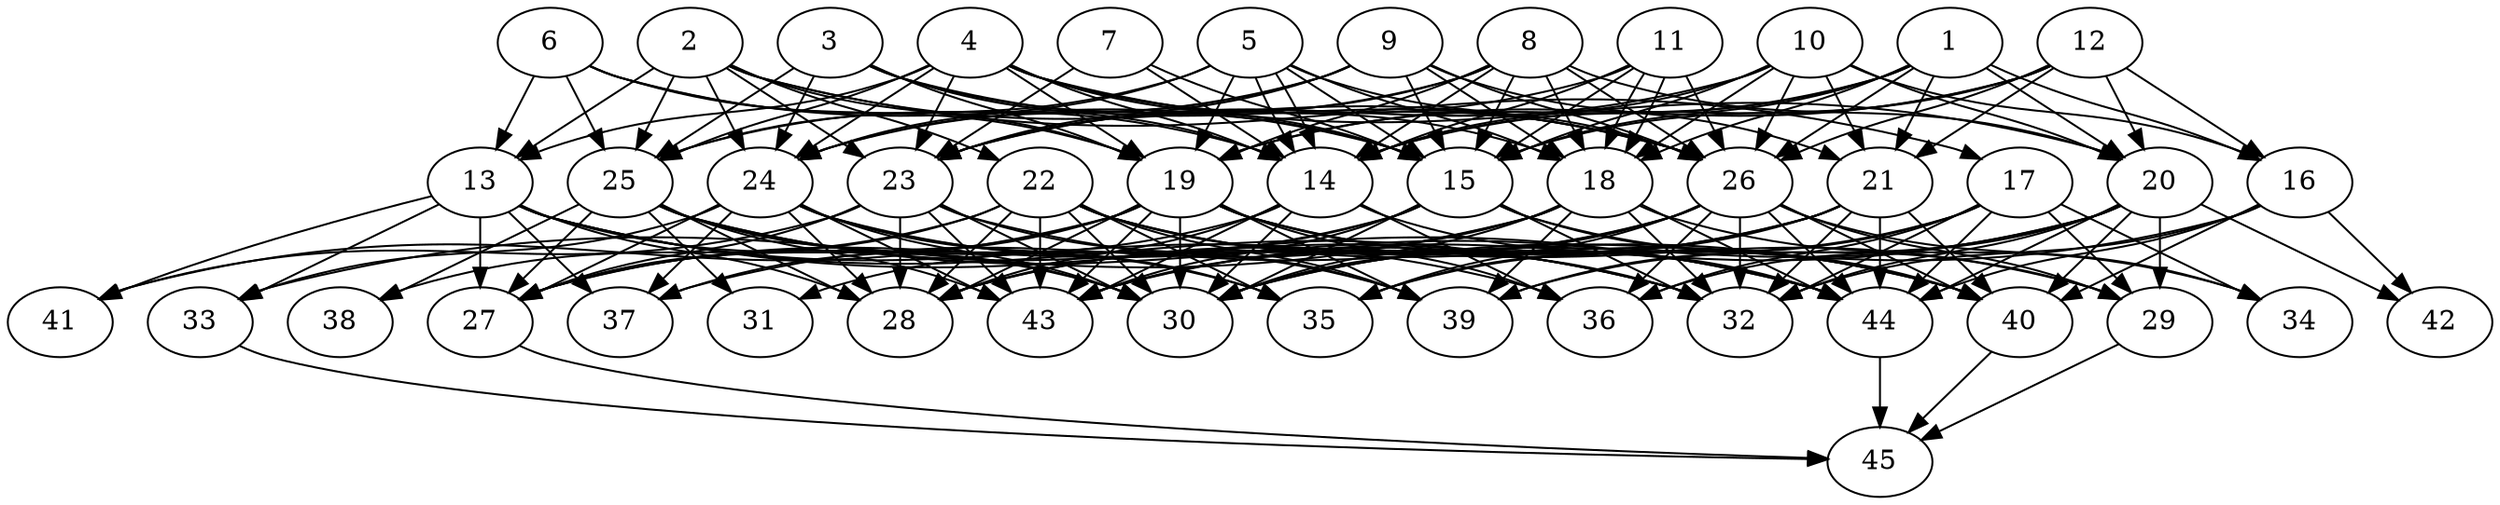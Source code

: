 // DAG automatically generated by daggen at Thu Oct  3 14:07:24 2019
// ./daggen --dot -n 45 --ccr 0.4 --fat 0.7 --regular 0.5 --density 0.9 --mindata 5242880 --maxdata 52428800 
digraph G {
  1 [size="79157760", alpha="0.07", expect_size="31663104"] 
  1 -> 14 [size ="31663104"]
  1 -> 15 [size ="31663104"]
  1 -> 16 [size ="31663104"]
  1 -> 18 [size ="31663104"]
  1 -> 19 [size ="31663104"]
  1 -> 20 [size ="31663104"]
  1 -> 21 [size ="31663104"]
  1 -> 26 [size ="31663104"]
  2 [size="52474880", alpha="0.04", expect_size="20989952"] 
  2 -> 13 [size ="20989952"]
  2 -> 17 [size ="20989952"]
  2 -> 19 [size ="20989952"]
  2 -> 22 [size ="20989952"]
  2 -> 23 [size ="20989952"]
  2 -> 24 [size ="20989952"]
  2 -> 25 [size ="20989952"]
  2 -> 26 [size ="20989952"]
  3 [size="98754560", alpha="0.19", expect_size="39501824"] 
  3 -> 14 [size ="39501824"]
  3 -> 15 [size ="39501824"]
  3 -> 19 [size ="39501824"]
  3 -> 24 [size ="39501824"]
  3 -> 25 [size ="39501824"]
  3 -> 26 [size ="39501824"]
  4 [size="41285120", alpha="0.02", expect_size="16514048"] 
  4 -> 13 [size ="16514048"]
  4 -> 14 [size ="16514048"]
  4 -> 15 [size ="16514048"]
  4 -> 18 [size ="16514048"]
  4 -> 19 [size ="16514048"]
  4 -> 20 [size ="16514048"]
  4 -> 23 [size ="16514048"]
  4 -> 24 [size ="16514048"]
  4 -> 25 [size ="16514048"]
  4 -> 26 [size ="16514048"]
  5 [size="30510080", alpha="0.17", expect_size="12204032"] 
  5 -> 14 [size ="12204032"]
  5 -> 14 [size ="12204032"]
  5 -> 15 [size ="12204032"]
  5 -> 18 [size ="12204032"]
  5 -> 19 [size ="12204032"]
  5 -> 24 [size ="12204032"]
  5 -> 25 [size ="12204032"]
  5 -> 26 [size ="12204032"]
  6 [size="130199040", alpha="0.03", expect_size="52079616"] 
  6 -> 13 [size ="52079616"]
  6 -> 14 [size ="52079616"]
  6 -> 15 [size ="52079616"]
  6 -> 19 [size ="52079616"]
  6 -> 25 [size ="52079616"]
  7 [size="85358080", alpha="0.12", expect_size="34143232"] 
  7 -> 14 [size ="34143232"]
  7 -> 15 [size ="34143232"]
  7 -> 23 [size ="34143232"]
  8 [size="57090560", alpha="0.15", expect_size="22836224"] 
  8 -> 14 [size ="22836224"]
  8 -> 15 [size ="22836224"]
  8 -> 18 [size ="22836224"]
  8 -> 19 [size ="22836224"]
  8 -> 20 [size ="22836224"]
  8 -> 23 [size ="22836224"]
  8 -> 24 [size ="22836224"]
  8 -> 26 [size ="22836224"]
  9 [size="62586880", alpha="0.20", expect_size="25034752"] 
  9 -> 15 [size ="25034752"]
  9 -> 18 [size ="25034752"]
  9 -> 21 [size ="25034752"]
  9 -> 23 [size ="25034752"]
  9 -> 24 [size ="25034752"]
  9 -> 25 [size ="25034752"]
  9 -> 26 [size ="25034752"]
  10 [size="110328320", alpha="0.16", expect_size="44131328"] 
  10 -> 14 [size ="44131328"]
  10 -> 15 [size ="44131328"]
  10 -> 16 [size ="44131328"]
  10 -> 18 [size ="44131328"]
  10 -> 20 [size ="44131328"]
  10 -> 21 [size ="44131328"]
  10 -> 23 [size ="44131328"]
  10 -> 26 [size ="44131328"]
  11 [size="50007040", alpha="0.18", expect_size="20002816"] 
  11 -> 14 [size ="20002816"]
  11 -> 15 [size ="20002816"]
  11 -> 18 [size ="20002816"]
  11 -> 18 [size ="20002816"]
  11 -> 23 [size ="20002816"]
  11 -> 26 [size ="20002816"]
  12 [size="93491200", alpha="0.13", expect_size="37396480"] 
  12 -> 14 [size ="37396480"]
  12 -> 15 [size ="37396480"]
  12 -> 16 [size ="37396480"]
  12 -> 19 [size ="37396480"]
  12 -> 20 [size ="37396480"]
  12 -> 21 [size ="37396480"]
  12 -> 26 [size ="37396480"]
  13 [size="115392000", alpha="0.04", expect_size="46156800"] 
  13 -> 27 [size ="46156800"]
  13 -> 28 [size ="46156800"]
  13 -> 30 [size ="46156800"]
  13 -> 32 [size ="46156800"]
  13 -> 33 [size ="46156800"]
  13 -> 36 [size ="46156800"]
  13 -> 37 [size ="46156800"]
  13 -> 41 [size ="46156800"]
  13 -> 44 [size ="46156800"]
  14 [size="107960320", alpha="0.08", expect_size="43184128"] 
  14 -> 27 [size ="43184128"]
  14 -> 28 [size ="43184128"]
  14 -> 30 [size ="43184128"]
  14 -> 36 [size ="43184128"]
  14 -> 43 [size ="43184128"]
  14 -> 44 [size ="43184128"]
  15 [size="118149120", alpha="0.17", expect_size="47259648"] 
  15 -> 27 [size ="47259648"]
  15 -> 29 [size ="47259648"]
  15 -> 30 [size ="47259648"]
  15 -> 31 [size ="47259648"]
  15 -> 32 [size ="47259648"]
  15 -> 40 [size ="47259648"]
  15 -> 43 [size ="47259648"]
  16 [size="98536960", alpha="0.05", expect_size="39414784"] 
  16 -> 30 [size ="39414784"]
  16 -> 32 [size ="39414784"]
  16 -> 40 [size ="39414784"]
  16 -> 42 [size ="39414784"]
  16 -> 44 [size ="39414784"]
  17 [size="113489920", alpha="0.02", expect_size="45395968"] 
  17 -> 29 [size ="45395968"]
  17 -> 32 [size ="45395968"]
  17 -> 34 [size ="45395968"]
  17 -> 35 [size ="45395968"]
  17 -> 36 [size ="45395968"]
  17 -> 39 [size ="45395968"]
  17 -> 44 [size ="45395968"]
  18 [size="66667520", alpha="0.18", expect_size="26667008"] 
  18 -> 28 [size ="26667008"]
  18 -> 30 [size ="26667008"]
  18 -> 32 [size ="26667008"]
  18 -> 33 [size ="26667008"]
  18 -> 34 [size ="26667008"]
  18 -> 37 [size ="26667008"]
  18 -> 39 [size ="26667008"]
  18 -> 44 [size ="26667008"]
  19 [size="35358720", alpha="0.19", expect_size="14143488"] 
  19 -> 27 [size ="14143488"]
  19 -> 28 [size ="14143488"]
  19 -> 29 [size ="14143488"]
  19 -> 30 [size ="14143488"]
  19 -> 36 [size ="14143488"]
  19 -> 37 [size ="14143488"]
  19 -> 39 [size ="14143488"]
  19 -> 40 [size ="14143488"]
  19 -> 41 [size ="14143488"]
  19 -> 43 [size ="14143488"]
  19 -> 44 [size ="14143488"]
  20 [size="32931840", alpha="0.11", expect_size="13172736"] 
  20 -> 29 [size ="13172736"]
  20 -> 30 [size ="13172736"]
  20 -> 32 [size ="13172736"]
  20 -> 36 [size ="13172736"]
  20 -> 39 [size ="13172736"]
  20 -> 40 [size ="13172736"]
  20 -> 42 [size ="13172736"]
  20 -> 43 [size ="13172736"]
  20 -> 44 [size ="13172736"]
  21 [size="125575680", alpha="0.14", expect_size="50230272"] 
  21 -> 28 [size ="50230272"]
  21 -> 30 [size ="50230272"]
  21 -> 32 [size ="50230272"]
  21 -> 35 [size ="50230272"]
  21 -> 40 [size ="50230272"]
  21 -> 43 [size ="50230272"]
  21 -> 44 [size ="50230272"]
  22 [size="112893440", alpha="0.04", expect_size="45157376"] 
  22 -> 27 [size ="45157376"]
  22 -> 28 [size ="45157376"]
  22 -> 30 [size ="45157376"]
  22 -> 32 [size ="45157376"]
  22 -> 35 [size ="45157376"]
  22 -> 38 [size ="45157376"]
  22 -> 39 [size ="45157376"]
  22 -> 40 [size ="45157376"]
  22 -> 43 [size ="45157376"]
  22 -> 44 [size ="45157376"]
  23 [size="69045760", alpha="0.08", expect_size="27618304"] 
  23 -> 27 [size ="27618304"]
  23 -> 28 [size ="27618304"]
  23 -> 30 [size ="27618304"]
  23 -> 39 [size ="27618304"]
  23 -> 40 [size ="27618304"]
  23 -> 41 [size ="27618304"]
  23 -> 43 [size ="27618304"]
  24 [size="90588160", alpha="0.17", expect_size="36235264"] 
  24 -> 27 [size ="36235264"]
  24 -> 28 [size ="36235264"]
  24 -> 30 [size ="36235264"]
  24 -> 32 [size ="36235264"]
  24 -> 33 [size ="36235264"]
  24 -> 35 [size ="36235264"]
  24 -> 37 [size ="36235264"]
  24 -> 39 [size ="36235264"]
  24 -> 43 [size ="36235264"]
  25 [size="22658560", alpha="0.09", expect_size="9063424"] 
  25 -> 27 [size ="9063424"]
  25 -> 28 [size ="9063424"]
  25 -> 30 [size ="9063424"]
  25 -> 31 [size ="9063424"]
  25 -> 32 [size ="9063424"]
  25 -> 35 [size ="9063424"]
  25 -> 38 [size ="9063424"]
  25 -> 43 [size ="9063424"]
  25 -> 44 [size ="9063424"]
  26 [size="124326400", alpha="0.01", expect_size="49730560"] 
  26 -> 28 [size ="49730560"]
  26 -> 29 [size ="49730560"]
  26 -> 30 [size ="49730560"]
  26 -> 32 [size ="49730560"]
  26 -> 34 [size ="49730560"]
  26 -> 35 [size ="49730560"]
  26 -> 36 [size ="49730560"]
  26 -> 40 [size ="49730560"]
  26 -> 43 [size ="49730560"]
  26 -> 44 [size ="49730560"]
  27 [size="35118080", alpha="0.05", expect_size="14047232"] 
  27 -> 45 [size ="14047232"]
  28 [size="44280320", alpha="0.17", expect_size="17712128"] 
  29 [size="29762560", alpha="0.17", expect_size="11905024"] 
  29 -> 45 [size ="11905024"]
  30 [size="25308160", alpha="0.14", expect_size="10123264"] 
  31 [size="91105280", alpha="0.16", expect_size="36442112"] 
  32 [size="57280000", alpha="0.13", expect_size="22912000"] 
  33 [size="81162240", alpha="0.06", expect_size="32464896"] 
  33 -> 45 [size ="32464896"]
  34 [size="130439680", alpha="0.16", expect_size="52175872"] 
  35 [size="115325440", alpha="0.04", expect_size="46130176"] 
  36 [size="53227520", alpha="0.06", expect_size="21291008"] 
  37 [size="61235200", alpha="0.05", expect_size="24494080"] 
  38 [size="93637120", alpha="0.13", expect_size="37454848"] 
  39 [size="76454400", alpha="0.05", expect_size="30581760"] 
  40 [size="59166720", alpha="0.00", expect_size="23666688"] 
  40 -> 45 [size ="23666688"]
  41 [size="21032960", alpha="0.15", expect_size="8413184"] 
  42 [size="116922880", alpha="0.06", expect_size="46769152"] 
  43 [size="73323520", alpha="0.07", expect_size="29329408"] 
  44 [size="110487040", alpha="0.01", expect_size="44194816"] 
  44 -> 45 [size ="44194816"]
  45 [size="87339520", alpha="0.16", expect_size="34935808"] 
}
